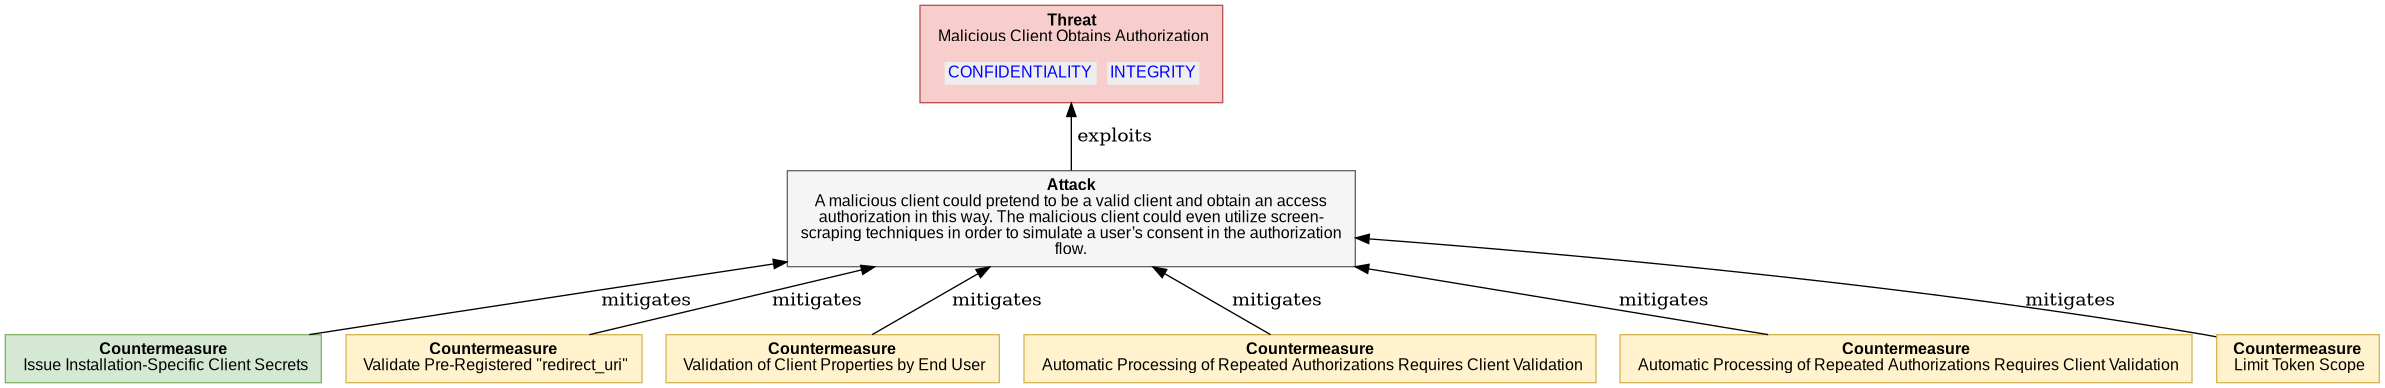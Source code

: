  

@startuml
digraph G {
rankdir="BT";
  node [shape=plaintext, fontname="Arial" fontsize="12"];
    "4_4_1_4_CLIENT_SPOOFING1" [ fillcolor="#F8CECC", style=filled, shape=polygon, color="#B85450"
    label= 
    <<table border="0" cellborder="0" cellspacing="0">
     <tr><td align="center"><b>Threat</b><br/> 

Malicious Client Obtains Authorization
</td></tr>
     <tr><td><table border="0" cellborder="0" cellspacing="8"><tr>
                ret += secObj.linkedImpactMDText()
     <td align="center" href="#OAuth2.CONFIDENTIALITY" bgcolor="#EEEEEE"><font color="blue">CONFIDENTIALITY</font></td>
                ret += secObj.linkedImpactMDText()
     <td align="center" href="#OAuth2.INTEGRITY" bgcolor="#EEEEEE"><font color="blue">INTEGRITY</font></td>
     </tr></table></td></tr>   
   </table>>
   ];
    
"4_4_1_4_CLIENT_SPOOFING1_attack" [ fillcolor="#f5f5f5", style=filled, shape=polygon, color="#666666", label =     
    <<table border="0" cellborder="0" cellspacing="0">
     <tr><td align="center"><b>Attack</b><br/>

A malicious client could pretend to be a valid client and obtain an access<br/>authorization in this way. The malicious client could even utilize screen-<br/>scraping techniques in order to simulate a user’s consent in the authorization<br/>flow.
</td></tr>
   </table>>
    ]

"4_4_1_4_CLIENT_SPOOFING1_attack" -> "4_4_1_4_CLIENT_SPOOFING1"  [label = " exploits"]

    "4_4_1_4_CLIENT_SPOOFING1_countermeasure0" [ 
       fillcolor="#D5E8D4", style=filled, shape=polygon, color="#82B366", label =     
    <<table border="0" cellborder="0" cellspacing="0">
     <tr><td align="left"><b>Countermeasure</b><br/> 

Issue Installation-Specific Client Secrets
</td></tr>
   </table>>
   ]

     "4_4_1_4_CLIENT_SPOOFING1_countermeasure0" -> "4_4_1_4_CLIENT_SPOOFING1_attack" [label = " mitigates"]

    "4_4_1_4_CLIENT_SPOOFING1_countermeasure1" [ 
       fillcolor="#FFF2CC", style=filled, shape=polygon, color="#D6B656", label =     
    <<table border="0" cellborder="0" cellspacing="0">
     <tr><td align="left"><b>Countermeasure</b><br/> 

Validate Pre-Registered &quot;redirect_uri&quot;
</td></tr>
   </table>>
   ]

     "4_4_1_4_CLIENT_SPOOFING1_countermeasure1" -> "4_4_1_4_CLIENT_SPOOFING1_attack" [label = " mitigates"]

    "4_4_1_4_CLIENT_SPOOFING1_countermeasure2" [ 
       fillcolor="#FFF2CC", style=filled, shape=polygon, color="#D6B656", label =     
    <<table border="0" cellborder="0" cellspacing="0">
     <tr><td align="left"><b>Countermeasure</b><br/> 

Validation of Client Properties by End User
</td></tr>
   </table>>
   ]

     "4_4_1_4_CLIENT_SPOOFING1_countermeasure2" -> "4_4_1_4_CLIENT_SPOOFING1_attack" [label = " mitigates"]

    "4_4_1_4_CLIENT_SPOOFING1_countermeasure3" [ 
       fillcolor="#FFF2CC", style=filled, shape=polygon, color="#D6B656", label =     
    <<table border="0" cellborder="0" cellspacing="0">
     <tr><td align="left"><b>Countermeasure</b><br/> 

Automatic Processing of Repeated Authorizations Requires Client Validation
</td></tr>
   </table>>
   ]

     "4_4_1_4_CLIENT_SPOOFING1_countermeasure3" -> "4_4_1_4_CLIENT_SPOOFING1_attack" [label = " mitigates"]

    "4_4_1_4_CLIENT_SPOOFING1_countermeasure4" [ 
       fillcolor="#FFF2CC", style=filled, shape=polygon, color="#D6B656", label =     
    <<table border="0" cellborder="0" cellspacing="0">
     <tr><td align="left"><b>Countermeasure</b><br/> 

Automatic Processing of Repeated Authorizations Requires Client Validation
</td></tr>
   </table>>
   ]

     "4_4_1_4_CLIENT_SPOOFING1_countermeasure4" -> "4_4_1_4_CLIENT_SPOOFING1_attack" [label = " mitigates"]

    "4_4_1_4_CLIENT_SPOOFING1_countermeasure5" [ 
       fillcolor="#FFF2CC", style=filled, shape=polygon, color="#D6B656", label =     
    <<table border="0" cellborder="0" cellspacing="0">
     <tr><td align="left"><b>Countermeasure</b><br/> 

Limit Token Scope
</td></tr>
   </table>>
   ]

     "4_4_1_4_CLIENT_SPOOFING1_countermeasure5" -> "4_4_1_4_CLIENT_SPOOFING1_attack" [label = " mitigates"]

}
@enduml

